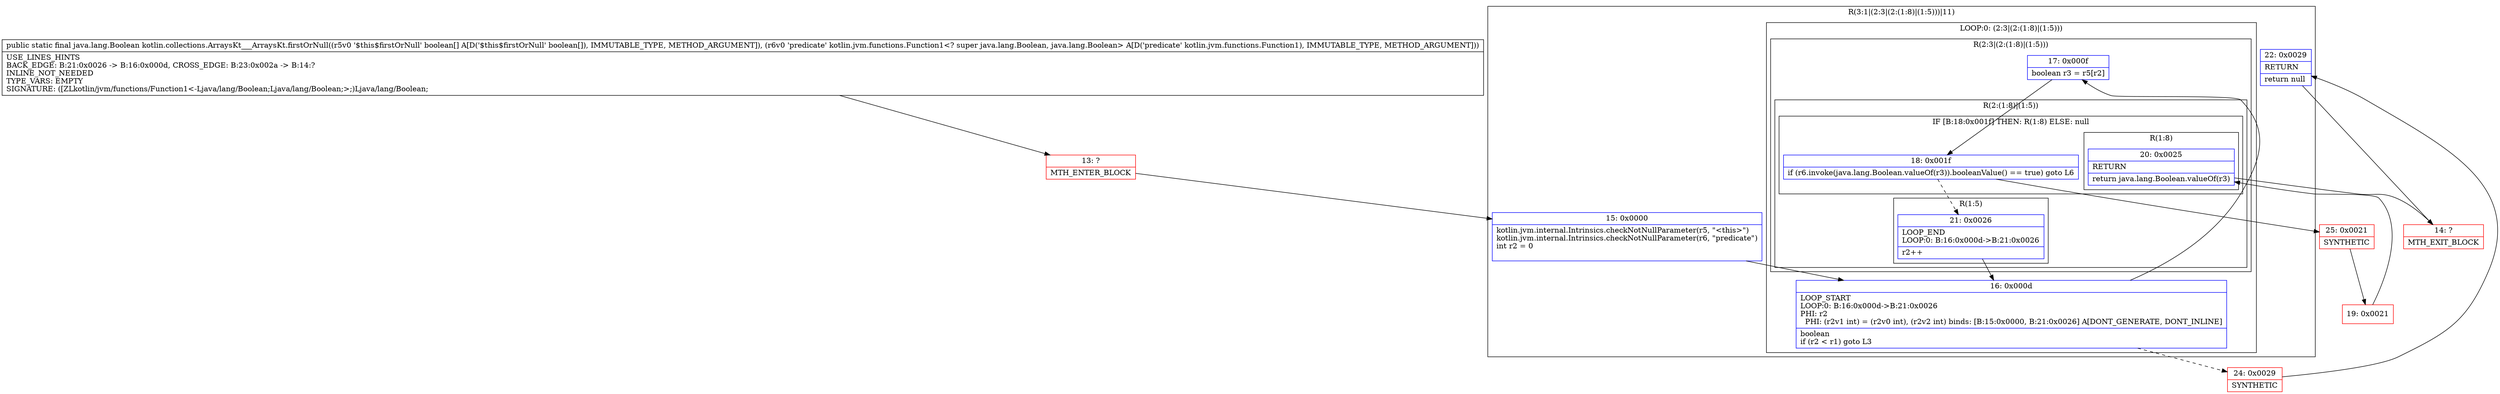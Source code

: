 digraph "CFG forkotlin.collections.ArraysKt___ArraysKt.firstOrNull([ZLkotlin\/jvm\/functions\/Function1;)Ljava\/lang\/Boolean;" {
subgraph cluster_Region_1580899126 {
label = "R(3:1|(2:3|(2:(1:8)|(1:5)))|11)";
node [shape=record,color=blue];
Node_15 [shape=record,label="{15\:\ 0x0000|kotlin.jvm.internal.Intrinsics.checkNotNullParameter(r5, \"\<this\>\")\lkotlin.jvm.internal.Intrinsics.checkNotNullParameter(r6, \"predicate\")\lint r2 = 0\l\l}"];
subgraph cluster_LoopRegion_50571806 {
label = "LOOP:0: (2:3|(2:(1:8)|(1:5)))";
node [shape=record,color=blue];
Node_16 [shape=record,label="{16\:\ 0x000d|LOOP_START\lLOOP:0: B:16:0x000d\-\>B:21:0x0026\lPHI: r2 \l  PHI: (r2v1 int) = (r2v0 int), (r2v2 int) binds: [B:15:0x0000, B:21:0x0026] A[DONT_GENERATE, DONT_INLINE]\l|boolean \lif (r2 \< r1) goto L3\l}"];
subgraph cluster_Region_227218428 {
label = "R(2:3|(2:(1:8)|(1:5)))";
node [shape=record,color=blue];
Node_17 [shape=record,label="{17\:\ 0x000f|boolean r3 = r5[r2]\l}"];
subgraph cluster_Region_190378988 {
label = "R(2:(1:8)|(1:5))";
node [shape=record,color=blue];
subgraph cluster_IfRegion_1320280984 {
label = "IF [B:18:0x001f] THEN: R(1:8) ELSE: null";
node [shape=record,color=blue];
Node_18 [shape=record,label="{18\:\ 0x001f|if (r6.invoke(java.lang.Boolean.valueOf(r3)).booleanValue() == true) goto L6\l}"];
subgraph cluster_Region_1266084258 {
label = "R(1:8)";
node [shape=record,color=blue];
Node_20 [shape=record,label="{20\:\ 0x0025|RETURN\l|return java.lang.Boolean.valueOf(r3)\l}"];
}
}
subgraph cluster_Region_1976256789 {
label = "R(1:5)";
node [shape=record,color=blue];
Node_21 [shape=record,label="{21\:\ 0x0026|LOOP_END\lLOOP:0: B:16:0x000d\-\>B:21:0x0026\l|r2++\l}"];
}
}
}
}
Node_22 [shape=record,label="{22\:\ 0x0029|RETURN\l|return null\l}"];
}
Node_13 [shape=record,color=red,label="{13\:\ ?|MTH_ENTER_BLOCK\l}"];
Node_25 [shape=record,color=red,label="{25\:\ 0x0021|SYNTHETIC\l}"];
Node_19 [shape=record,color=red,label="{19\:\ 0x0021}"];
Node_14 [shape=record,color=red,label="{14\:\ ?|MTH_EXIT_BLOCK\l}"];
Node_24 [shape=record,color=red,label="{24\:\ 0x0029|SYNTHETIC\l}"];
MethodNode[shape=record,label="{public static final java.lang.Boolean kotlin.collections.ArraysKt___ArraysKt.firstOrNull((r5v0 '$this$firstOrNull' boolean[] A[D('$this$firstOrNull' boolean[]), IMMUTABLE_TYPE, METHOD_ARGUMENT]), (r6v0 'predicate' kotlin.jvm.functions.Function1\<? super java.lang.Boolean, java.lang.Boolean\> A[D('predicate' kotlin.jvm.functions.Function1), IMMUTABLE_TYPE, METHOD_ARGUMENT]))  | USE_LINES_HINTS\lBACK_EDGE: B:21:0x0026 \-\> B:16:0x000d, CROSS_EDGE: B:23:0x002a \-\> B:14:?\lINLINE_NOT_NEEDED\lTYPE_VARS: EMPTY\lSIGNATURE: ([ZLkotlin\/jvm\/functions\/Function1\<\-Ljava\/lang\/Boolean;Ljava\/lang\/Boolean;\>;)Ljava\/lang\/Boolean;\l}"];
MethodNode -> Node_13;Node_15 -> Node_16;
Node_16 -> Node_17;
Node_16 -> Node_24[style=dashed];
Node_17 -> Node_18;
Node_18 -> Node_21[style=dashed];
Node_18 -> Node_25;
Node_20 -> Node_14;
Node_21 -> Node_16;
Node_22 -> Node_14;
Node_13 -> Node_15;
Node_25 -> Node_19;
Node_19 -> Node_20;
Node_24 -> Node_22;
}

